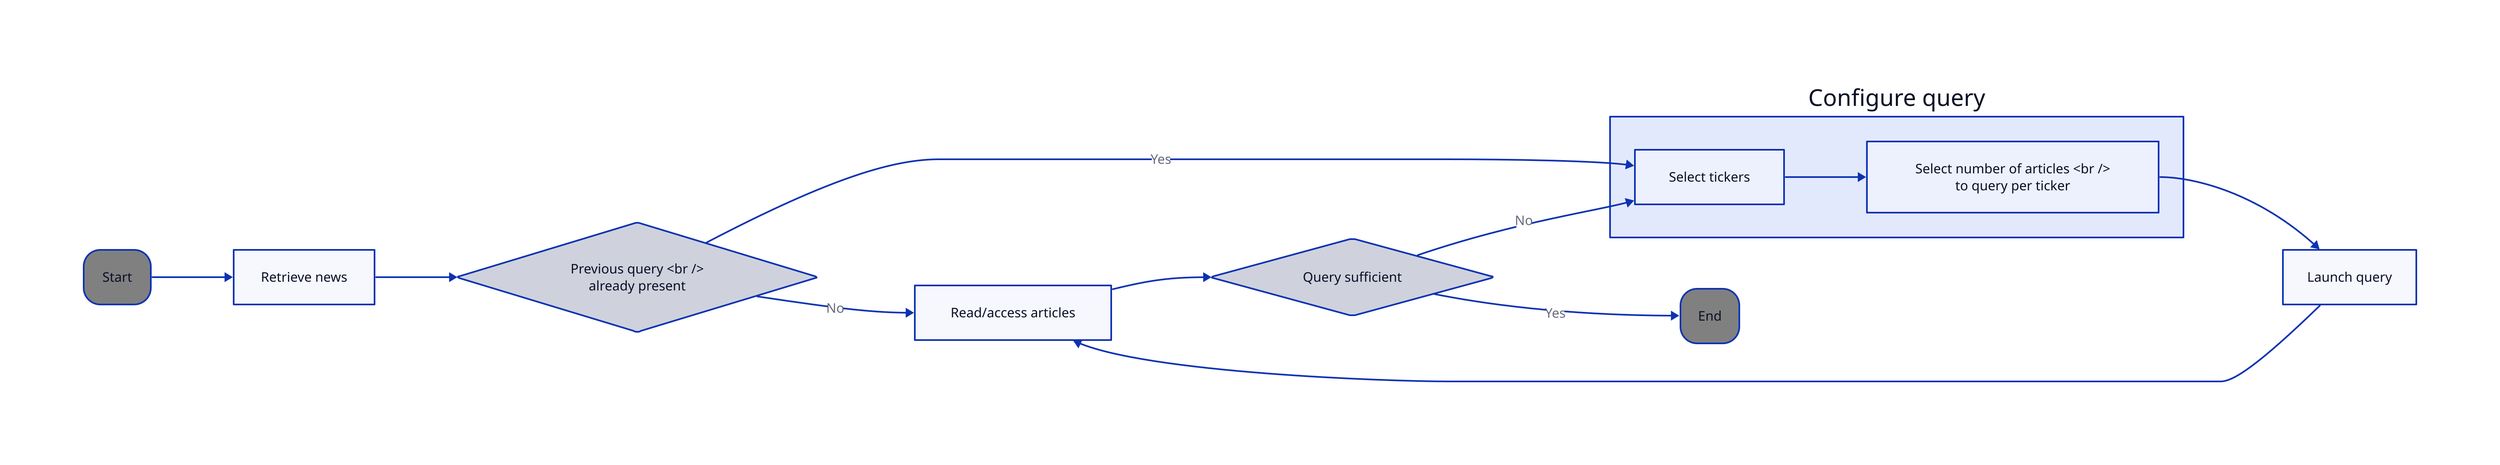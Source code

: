 direction: right

start: Start {
  shape: rectangle
  style: {
    border-radius: 20
    fill: grey
  }
}

n1: |md
  Retrieve news
| {
  shape: rectangle
}

d2: |md
  Previous query <br />
  already present
| {
  shape: diamond
}

n3: |md
  Read/access articles
| {
  shape: rectangle
}

g1: Configure query {
  n4: |md
    Select tickers
  | {
    shape: rectangle
  }

  n5: |md
    Select number of articles <br />
    to query per ticker
  | {
    shape: rectangle
  }

  n4 -> n5
}

n6: |md
  Launch query
| {
  shape: rectangle
}

d7: |md
  Query sufficient
| {shape: diamond}

end: End {
  shape: rectangle
  style: {
    border-radius: 20
    fill: grey
  }
}

start -> n1
n1 -> d2
d2 -> n3: No
d2 -> g1.n4: Yes
n3 -> d7
g1.n5 -> n6
n6 -> n3
d7 -> end: Yes
d7 -> g1.n4: No
